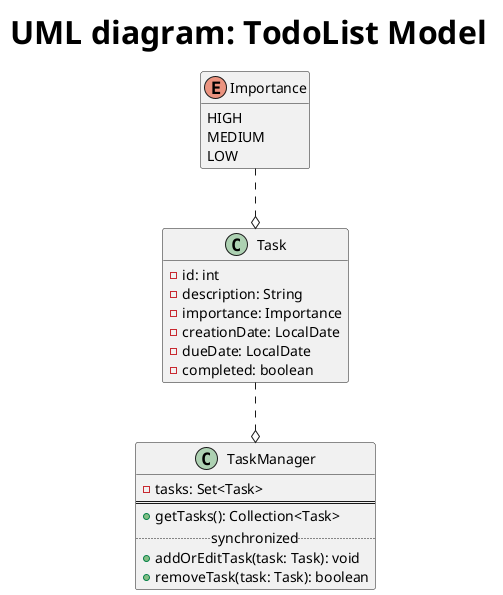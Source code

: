 @startuml
scale max 3000*3000
hide empty members
hide empty methods

skinparam titleFontSize 32
skinparam titleFontColor black
title
UML diagram: TodoList Model
endtitle

class Task {
    - id: int
    - description: String
    - importance: Importance
    - creationDate: LocalDate
    - dueDate: LocalDate
    - completed: boolean
}

enum Importance {
    HIGH
    MEDIUM
    LOW
}

class TaskManager {
    - tasks: Set<Task>
    ==
    + getTasks(): Collection<Task>
    .. synchronized ..
    + addOrEditTask(task: Task): void
    + removeTask(task: Task): boolean 
}

!define t(x) x ..o Task
t(Importance)

!define tm(x) x ..o TaskManager
tm(Task) 

'========================================
' Liens avec les interfaces : héritage
' http://ecrucru.free.fr/?page=uml

' ..|> Implementation
' --|> Héritage

' --o Aggrégation
' --* Composition
' --> Association
' ..> Dépendence

@enduml
